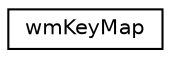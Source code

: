 digraph G
{
  edge [fontname="Helvetica",fontsize="10",labelfontname="Helvetica",labelfontsize="10"];
  node [fontname="Helvetica",fontsize="10",shape=record];
  rankdir=LR;
  Node1 [label="wmKeyMap",height=0.2,width=0.4,color="black", fillcolor="white", style="filled",URL="$d3/d90/structwmKeyMap.html"];
}
